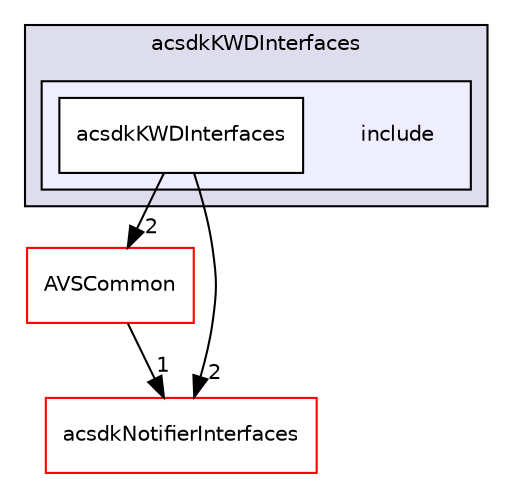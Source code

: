 digraph "/workplace/avs-device-sdk/shared/KWD/acsdkKWDInterfaces/include" {
  compound=true
  node [ fontsize="10", fontname="Helvetica"];
  edge [ labelfontsize="10", labelfontname="Helvetica"];
  subgraph clusterdir_36e5af62bd5db895b52244933458ca30 {
    graph [ bgcolor="#ddddee", pencolor="black", label="acsdkKWDInterfaces" fontname="Helvetica", fontsize="10", URL="dir_36e5af62bd5db895b52244933458ca30.html"]
  subgraph clusterdir_db27fc115501cbcd4deb3f3a7a55bdca {
    graph [ bgcolor="#eeeeff", pencolor="black", label="" URL="dir_db27fc115501cbcd4deb3f3a7a55bdca.html"];
    dir_db27fc115501cbcd4deb3f3a7a55bdca [shape=plaintext label="include"];
    dir_84d8f24ad9829246798a56c158cac430 [shape=box label="acsdkKWDInterfaces" color="black" fillcolor="white" style="filled" URL="dir_84d8f24ad9829246798a56c158cac430.html"];
  }
  }
  dir_13e65effb2bde530b17b3d5eefcd0266 [shape=box label="AVSCommon" fillcolor="white" style="filled" color="red" URL="dir_13e65effb2bde530b17b3d5eefcd0266.html"];
  dir_d3cfb0f75dbe2fd43efeb9e5a78af15e [shape=box label="acsdkNotifierInterfaces" fillcolor="white" style="filled" color="red" URL="dir_d3cfb0f75dbe2fd43efeb9e5a78af15e.html"];
  dir_84d8f24ad9829246798a56c158cac430->dir_13e65effb2bde530b17b3d5eefcd0266 [headlabel="2", labeldistance=1.5 headhref="dir_000778_000017.html"];
  dir_84d8f24ad9829246798a56c158cac430->dir_d3cfb0f75dbe2fd43efeb9e5a78af15e [headlabel="2", labeldistance=1.5 headhref="dir_000778_000737.html"];
  dir_13e65effb2bde530b17b3d5eefcd0266->dir_d3cfb0f75dbe2fd43efeb9e5a78af15e [headlabel="1", labeldistance=1.5 headhref="dir_000017_000737.html"];
}
